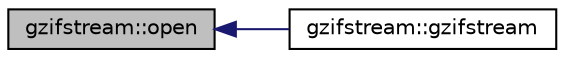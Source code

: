 digraph "gzifstream::open"
{
  edge [fontname="Helvetica",fontsize="10",labelfontname="Helvetica",labelfontsize="10"];
  node [fontname="Helvetica",fontsize="10",shape=record];
  rankdir="LR";
  Node1 [label="gzifstream::open",height=0.2,width=0.4,color="black", fillcolor="grey75", style="filled", fontcolor="black"];
  Node1 -> Node2 [dir="back",color="midnightblue",fontsize="10",style="solid",fontname="Helvetica"];
  Node2 [label="gzifstream::gzifstream",height=0.2,width=0.4,color="black", fillcolor="white", style="filled",URL="$classgzifstream.html#a90f6e0eea83b7ce3c64f755b51b5b011",tooltip="Construct stream on gzipped file to be opened. "];
}
